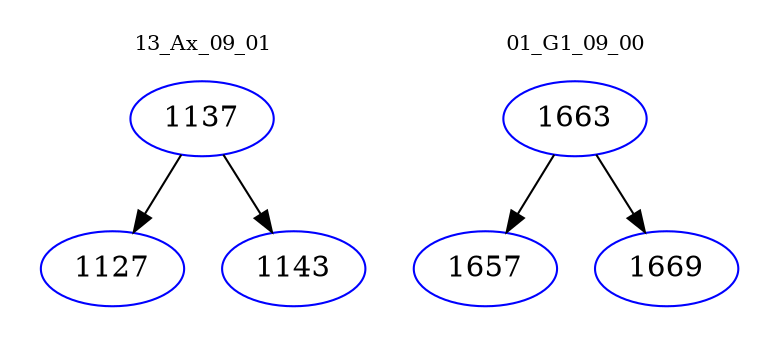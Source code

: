 digraph{
subgraph cluster_0 {
color = white
label = "13_Ax_09_01";
fontsize=10;
T0_1137 [label="1137", color="blue"]
T0_1137 -> T0_1127 [color="black"]
T0_1127 [label="1127", color="blue"]
T0_1137 -> T0_1143 [color="black"]
T0_1143 [label="1143", color="blue"]
}
subgraph cluster_1 {
color = white
label = "01_G1_09_00";
fontsize=10;
T1_1663 [label="1663", color="blue"]
T1_1663 -> T1_1657 [color="black"]
T1_1657 [label="1657", color="blue"]
T1_1663 -> T1_1669 [color="black"]
T1_1669 [label="1669", color="blue"]
}
}
